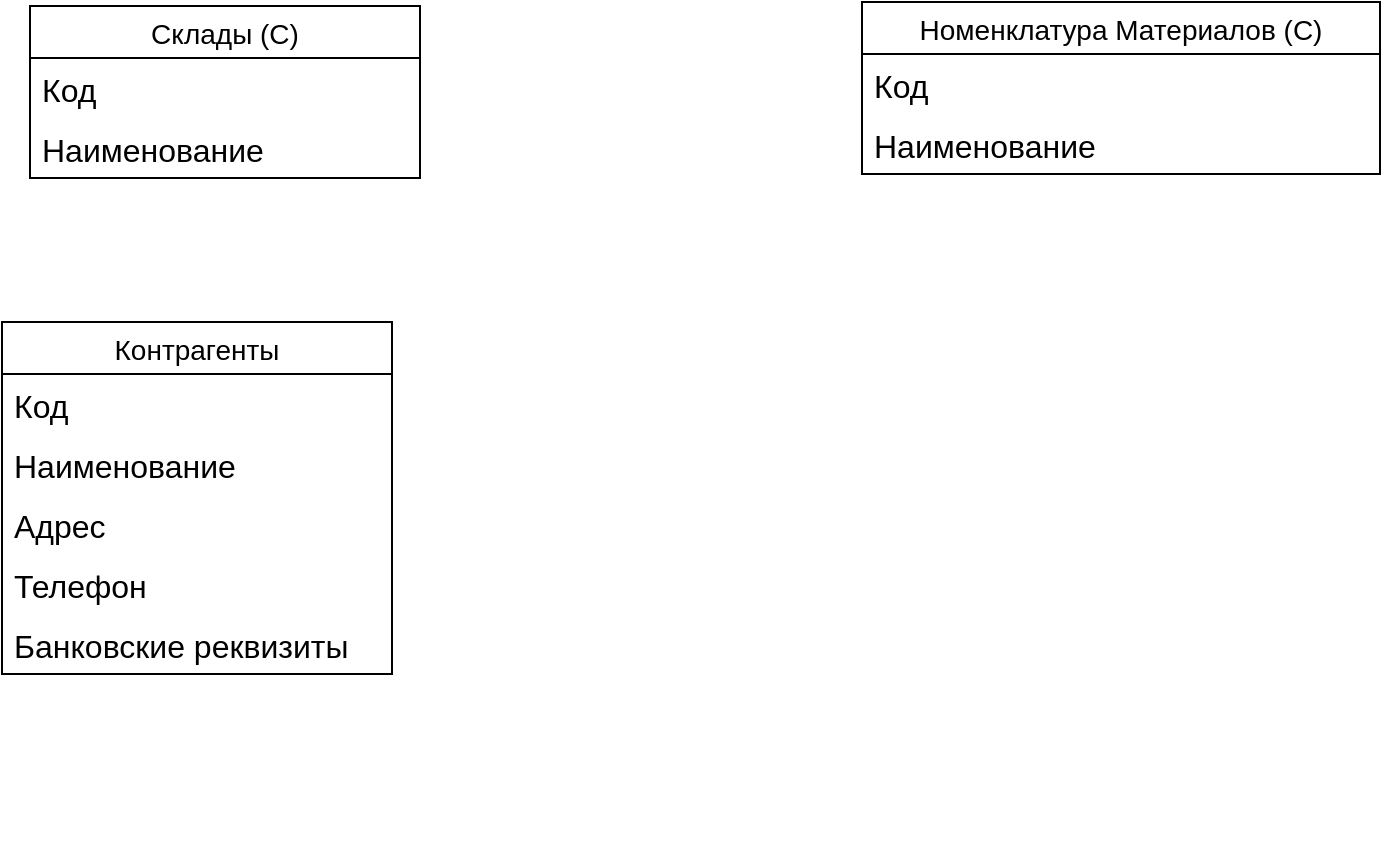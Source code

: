 <mxfile version="22.1.8" type="device">
  <diagram name="Страница — 1" id="HQ3EEX5ypyEb_au0TajK">
    <mxGraphModel dx="1112" dy="828" grid="0" gridSize="10" guides="1" tooltips="1" connect="1" arrows="1" fold="1" page="0" pageScale="1" pageWidth="827" pageHeight="1169" math="0" shadow="0">
      <root>
        <mxCell id="0" />
        <mxCell id="1" parent="0" />
        <mxCell id="BGixs4SdPjWjKyxBBFQY-14" value="Склады (С)" style="swimlane;fontStyle=0;childLayout=stackLayout;horizontal=1;startSize=26;horizontalStack=0;resizeParent=1;resizeParentMax=0;resizeLast=0;collapsible=1;marginBottom=0;align=center;fontSize=14;" vertex="1" parent="1">
          <mxGeometry x="-71" y="17" width="195" height="86" as="geometry">
            <mxRectangle x="-71" y="8" width="86" height="29" as="alternateBounds" />
          </mxGeometry>
        </mxCell>
        <mxCell id="BGixs4SdPjWjKyxBBFQY-15" value="Код" style="text;strokeColor=none;fillColor=none;spacingLeft=4;spacingRight=4;overflow=hidden;rotatable=0;points=[[0,0.5],[1,0.5]];portConstraint=eastwest;fontSize=16;whiteSpace=wrap;html=1;" vertex="1" parent="BGixs4SdPjWjKyxBBFQY-14">
          <mxGeometry y="26" width="195" height="30" as="geometry" />
        </mxCell>
        <mxCell id="BGixs4SdPjWjKyxBBFQY-16" value="Наименование" style="text;strokeColor=none;fillColor=none;spacingLeft=4;spacingRight=4;overflow=hidden;rotatable=0;points=[[0,0.5],[1,0.5]];portConstraint=eastwest;fontSize=16;whiteSpace=wrap;html=1;" vertex="1" parent="BGixs4SdPjWjKyxBBFQY-14">
          <mxGeometry y="56" width="195" height="30" as="geometry" />
        </mxCell>
        <mxCell id="BGixs4SdPjWjKyxBBFQY-19" value="Номенклатура Материалов (С)" style="swimlane;fontStyle=0;childLayout=stackLayout;horizontal=1;startSize=26;horizontalStack=0;resizeParent=1;resizeParentMax=0;resizeLast=0;collapsible=1;marginBottom=0;align=center;fontSize=14;" vertex="1" parent="1">
          <mxGeometry x="345" y="15" width="259" height="86" as="geometry" />
        </mxCell>
        <mxCell id="BGixs4SdPjWjKyxBBFQY-20" value="Код" style="text;strokeColor=none;fillColor=none;spacingLeft=4;spacingRight=4;overflow=hidden;rotatable=0;points=[[0,0.5],[1,0.5]];portConstraint=eastwest;fontSize=16;whiteSpace=wrap;html=1;" vertex="1" parent="BGixs4SdPjWjKyxBBFQY-19">
          <mxGeometry y="26" width="259" height="30" as="geometry" />
        </mxCell>
        <mxCell id="BGixs4SdPjWjKyxBBFQY-21" value="Наименование" style="text;strokeColor=none;fillColor=none;spacingLeft=4;spacingRight=4;overflow=hidden;rotatable=0;points=[[0,0.5],[1,0.5]];portConstraint=eastwest;fontSize=16;whiteSpace=wrap;html=1;" vertex="1" parent="BGixs4SdPjWjKyxBBFQY-19">
          <mxGeometry y="56" width="259" height="30" as="geometry" />
        </mxCell>
        <mxCell id="BGixs4SdPjWjKyxBBFQY-36" value="" style="shape=tableRow;horizontal=0;startSize=0;swimlaneHead=0;swimlaneBody=0;fillColor=none;collapsible=0;dropTarget=0;points=[[0,0.5],[1,0.5]];portConstraint=eastwest;top=0;left=0;right=0;bottom=0;fontSize=16;" vertex="1" parent="1">
          <mxGeometry y="411" width="306" height="30" as="geometry" />
        </mxCell>
        <mxCell id="BGixs4SdPjWjKyxBBFQY-106" value="Контрагенты" style="swimlane;fontStyle=0;childLayout=stackLayout;horizontal=1;startSize=26;horizontalStack=0;resizeParent=1;resizeParentMax=0;resizeLast=0;collapsible=1;marginBottom=0;align=center;fontSize=14;" vertex="1" parent="1">
          <mxGeometry x="-85" y="175" width="195" height="176" as="geometry">
            <mxRectangle x="-71" y="8" width="86" height="29" as="alternateBounds" />
          </mxGeometry>
        </mxCell>
        <mxCell id="BGixs4SdPjWjKyxBBFQY-107" value="Код" style="text;strokeColor=none;fillColor=none;spacingLeft=4;spacingRight=4;overflow=hidden;rotatable=0;points=[[0,0.5],[1,0.5]];portConstraint=eastwest;fontSize=16;whiteSpace=wrap;html=1;" vertex="1" parent="BGixs4SdPjWjKyxBBFQY-106">
          <mxGeometry y="26" width="195" height="30" as="geometry" />
        </mxCell>
        <mxCell id="BGixs4SdPjWjKyxBBFQY-108" value="Наименование" style="text;strokeColor=none;fillColor=none;spacingLeft=4;spacingRight=4;overflow=hidden;rotatable=0;points=[[0,0.5],[1,0.5]];portConstraint=eastwest;fontSize=16;whiteSpace=wrap;html=1;" vertex="1" parent="BGixs4SdPjWjKyxBBFQY-106">
          <mxGeometry y="56" width="195" height="30" as="geometry" />
        </mxCell>
        <mxCell id="BGixs4SdPjWjKyxBBFQY-109" value="Адрес" style="text;strokeColor=none;fillColor=none;spacingLeft=4;spacingRight=4;overflow=hidden;rotatable=0;points=[[0,0.5],[1,0.5]];portConstraint=eastwest;fontSize=16;whiteSpace=wrap;html=1;" vertex="1" parent="BGixs4SdPjWjKyxBBFQY-106">
          <mxGeometry y="86" width="195" height="30" as="geometry" />
        </mxCell>
        <mxCell id="BGixs4SdPjWjKyxBBFQY-110" value="Телефон" style="text;strokeColor=none;fillColor=none;spacingLeft=4;spacingRight=4;overflow=hidden;rotatable=0;points=[[0,0.5],[1,0.5]];portConstraint=eastwest;fontSize=16;whiteSpace=wrap;html=1;" vertex="1" parent="BGixs4SdPjWjKyxBBFQY-106">
          <mxGeometry y="116" width="195" height="30" as="geometry" />
        </mxCell>
        <mxCell id="BGixs4SdPjWjKyxBBFQY-111" value="Банковские реквизиты" style="text;strokeColor=none;fillColor=none;spacingLeft=4;spacingRight=4;overflow=hidden;rotatable=0;points=[[0,0.5],[1,0.5]];portConstraint=eastwest;fontSize=16;whiteSpace=wrap;html=1;" vertex="1" parent="BGixs4SdPjWjKyxBBFQY-106">
          <mxGeometry y="146" width="195" height="30" as="geometry" />
        </mxCell>
      </root>
    </mxGraphModel>
  </diagram>
</mxfile>
